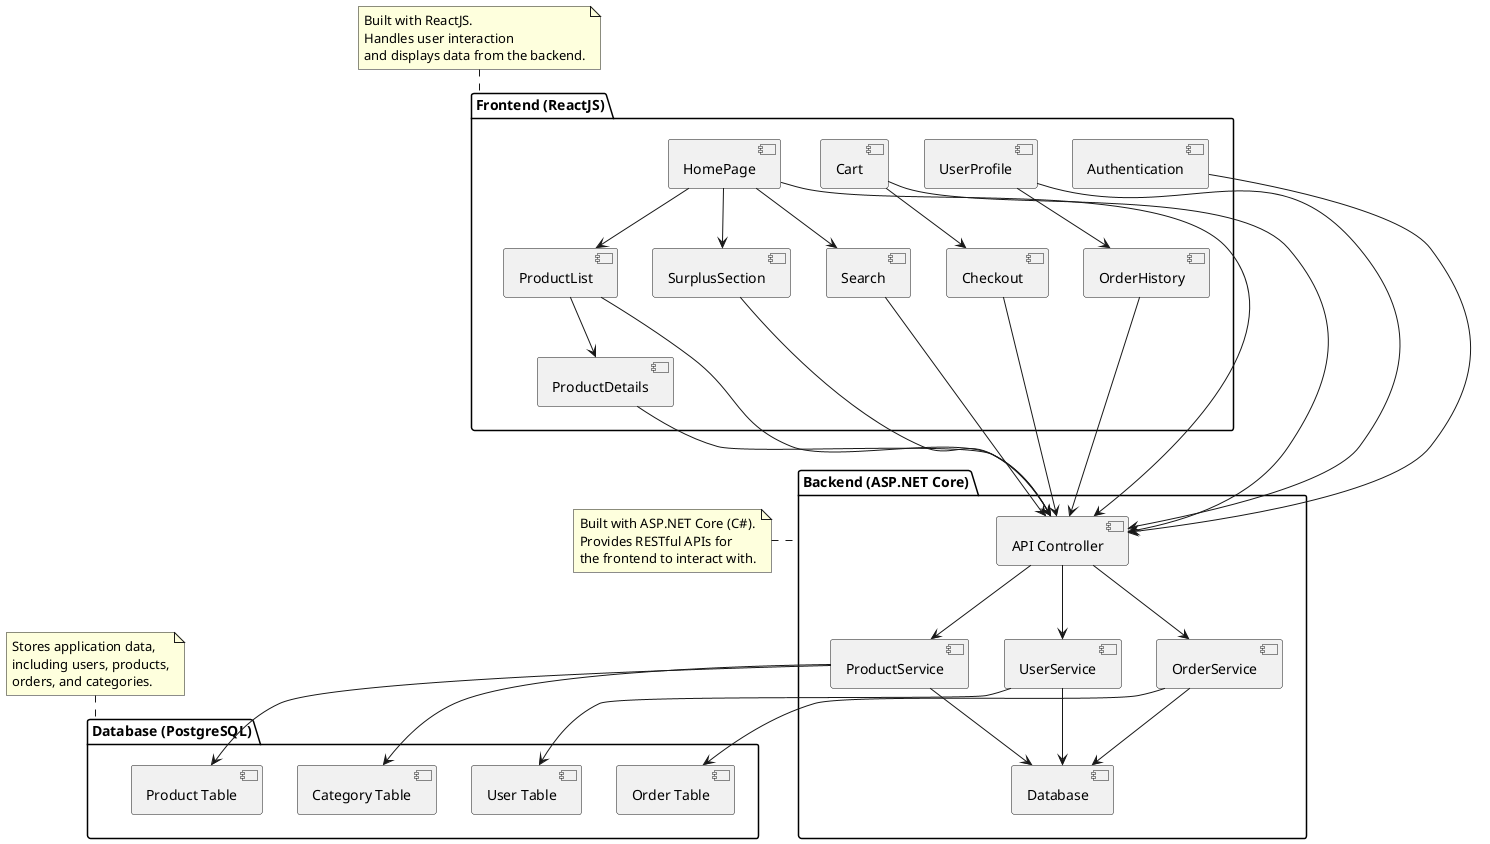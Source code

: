 @startuml
' Presentation layer
package "Frontend (ReactJS)" {
    [Authentication]
    [HomePage] --> [Search]
    [HomePage] --> [SurplusSection]
    [HomePage] --> [ProductList]
    [ProductList] --> [ProductDetails]
    [Cart] --> [Checkout]
    [UserProfile] --> [OrderHistory]
}

'Application layer
package "Backend (ASP.NET Core)" {
    [API Controller] --> [UserService]
    [API Controller] --> [ProductService]
    [API Controller] --> [OrderService]
    [UserService] --> [Database]
    [ProductService] --> [Database]
    [OrderService] --> [Database]
}

'Data layer
package "Database (PostgreSQL)" {
    [User Table]
    [Product Table]
    [Order Table]
    [Category Table]
}

' Frontend-Backend Communication
[Authentication] --> [API Controller]
[HomePage] --> [API Controller]
[Search] --> [API Controller]
[SurplusSection] --> [API Controller]
[ProductList] --> [API Controller]
[ProductDetails] --> [API Controller]
[Cart] --> [API Controller]
[Checkout] --> [API Controller]
[UserProfile] --> [API Controller]
[OrderHistory] --> [API Controller]

' Backend-Database Communication
[UserService] --> [User Table]
[ProductService] --> [Product Table]
[OrderService] --> [Order Table]
[ProductService] --> [Category Table]


' Notes
note top of [Frontend (ReactJS)]
  Built with ReactJS.
  Handles user interaction
  and displays data from the backend.
end note

note left of [Backend (ASP.NET Core)]
  Built with ASP.NET Core (C#).
  Provides RESTful APIs for
  the frontend to interact with.
end note

note top of [Database (PostgreSQL)]
  Stores application data,
  including users, products,
  orders, and categories.
end note


@enduml